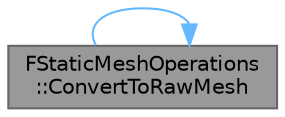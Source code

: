 digraph "FStaticMeshOperations::ConvertToRawMesh"
{
 // INTERACTIVE_SVG=YES
 // LATEX_PDF_SIZE
  bgcolor="transparent";
  edge [fontname=Helvetica,fontsize=10,labelfontname=Helvetica,labelfontsize=10];
  node [fontname=Helvetica,fontsize=10,shape=box,height=0.2,width=0.4];
  rankdir="LR";
  Node1 [id="Node000001",label="FStaticMeshOperations\l::ConvertToRawMesh",height=0.2,width=0.4,color="gray40", fillcolor="grey60", style="filled", fontcolor="black",tooltip="Convert this mesh description into the old FRawMesh format."];
  Node1 -> Node1 [id="edge1_Node000001_Node000001",color="steelblue1",style="solid",tooltip=" "];
}
